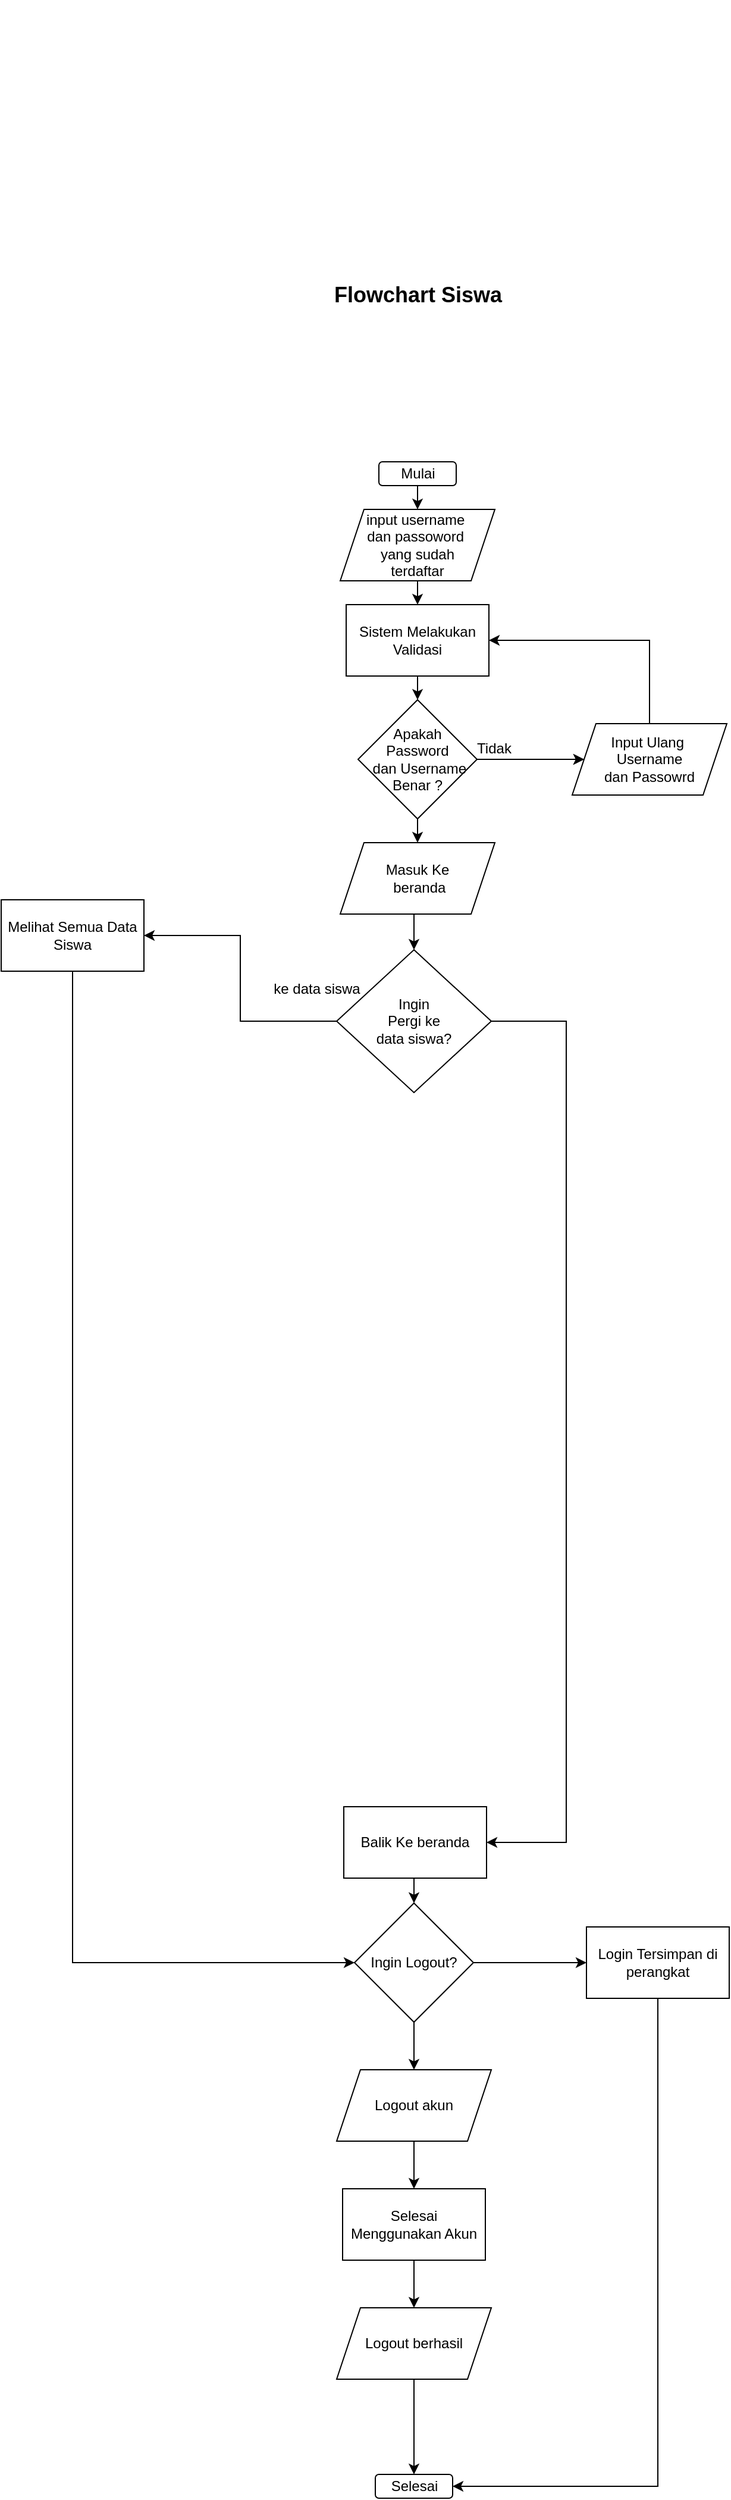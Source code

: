 <mxfile version="23.1.5" type="device">
  <diagram name="Page-1" id="ZJziXxxdAj8SFKqpZ-4v">
    <mxGraphModel dx="1434" dy="836" grid="1" gridSize="10" guides="1" tooltips="1" connect="1" arrows="1" fold="1" page="1" pageScale="1" pageWidth="850" pageHeight="1100" background="none" math="0" shadow="0">
      <root>
        <mxCell id="0" />
        <mxCell id="1" parent="0" />
        <mxCell id="44k4_VBJVtMnTsJ_2v9P-7" style="edgeStyle=orthogonalEdgeStyle;rounded=0;orthogonalLoop=1;jettySize=auto;html=1;exitX=0.5;exitY=1;exitDx=0;exitDy=0;" parent="1" edge="1">
          <mxGeometry relative="1" as="geometry">
            <mxPoint x="440" y="210" as="sourcePoint" />
            <mxPoint x="440" y="210" as="targetPoint" />
          </mxGeometry>
        </mxCell>
        <mxCell id="44k4_VBJVtMnTsJ_2v9P-68" value="&lt;b&gt;&lt;font style=&quot;font-size: 18px;&quot;&gt;Flowchart Siswa&lt;/font&gt;&lt;/b&gt;" style="text;html=1;align=center;verticalAlign=middle;resizable=0;points=[];autosize=1;strokeColor=none;fillColor=none;" parent="1" vertex="1">
          <mxGeometry x="325" y="430" width="160" height="40" as="geometry" />
        </mxCell>
        <mxCell id="6W6a73ZQ8LbhypEmX5_w-3" value="Mulai" style="rounded=1;whiteSpace=wrap;html=1;" parent="1" vertex="1">
          <mxGeometry x="372.5" y="590" width="65" height="20" as="geometry" />
        </mxCell>
        <mxCell id="kdsUeCvhNcCIAWtushqa-12" style="edgeStyle=orthogonalEdgeStyle;rounded=0;orthogonalLoop=1;jettySize=auto;html=1;exitX=0.5;exitY=1;exitDx=0;exitDy=0;entryX=0.5;entryY=0;entryDx=0;entryDy=0;" parent="1" target="kdsUeCvhNcCIAWtushqa-11" edge="1">
          <mxGeometry relative="1" as="geometry">
            <mxPoint x="405" y="610" as="sourcePoint" />
          </mxGeometry>
        </mxCell>
        <mxCell id="kdsUeCvhNcCIAWtushqa-14" style="edgeStyle=orthogonalEdgeStyle;rounded=0;orthogonalLoop=1;jettySize=auto;html=1;exitX=0.5;exitY=1;exitDx=0;exitDy=0;entryX=0.5;entryY=0;entryDx=0;entryDy=0;" parent="1" source="kdsUeCvhNcCIAWtushqa-11" target="kdsUeCvhNcCIAWtushqa-13" edge="1">
          <mxGeometry relative="1" as="geometry" />
        </mxCell>
        <mxCell id="kdsUeCvhNcCIAWtushqa-11" value="input username&amp;nbsp;&lt;br&gt;dan passoword&amp;nbsp;&lt;br&gt;yang sudah&lt;br&gt;terdaftar" style="shape=parallelogram;perimeter=parallelogramPerimeter;whiteSpace=wrap;html=1;fixedSize=1;" parent="1" vertex="1">
          <mxGeometry x="340" y="630" width="130" height="60" as="geometry" />
        </mxCell>
        <mxCell id="kdsUeCvhNcCIAWtushqa-16" style="edgeStyle=orthogonalEdgeStyle;rounded=0;orthogonalLoop=1;jettySize=auto;html=1;exitX=0.5;exitY=1;exitDx=0;exitDy=0;entryX=0.5;entryY=0;entryDx=0;entryDy=0;" parent="1" source="kdsUeCvhNcCIAWtushqa-13" target="kdsUeCvhNcCIAWtushqa-15" edge="1">
          <mxGeometry relative="1" as="geometry" />
        </mxCell>
        <mxCell id="kdsUeCvhNcCIAWtushqa-13" value="Sistem Melakukan&lt;br&gt;Validasi" style="rounded=0;whiteSpace=wrap;html=1;" parent="1" vertex="1">
          <mxGeometry x="345" y="710" width="120" height="60" as="geometry" />
        </mxCell>
        <mxCell id="kdsUeCvhNcCIAWtushqa-18" style="edgeStyle=orthogonalEdgeStyle;rounded=0;orthogonalLoop=1;jettySize=auto;html=1;exitX=1;exitY=0.5;exitDx=0;exitDy=0;entryX=0;entryY=0.5;entryDx=0;entryDy=0;" parent="1" source="kdsUeCvhNcCIAWtushqa-15" target="kdsUeCvhNcCIAWtushqa-17" edge="1">
          <mxGeometry relative="1" as="geometry" />
        </mxCell>
        <mxCell id="kdsUeCvhNcCIAWtushqa-21" value="" style="edgeStyle=orthogonalEdgeStyle;rounded=0;orthogonalLoop=1;jettySize=auto;html=1;" parent="1" source="kdsUeCvhNcCIAWtushqa-15" target="kdsUeCvhNcCIAWtushqa-17" edge="1">
          <mxGeometry relative="1" as="geometry" />
        </mxCell>
        <mxCell id="kdsUeCvhNcCIAWtushqa-24" style="edgeStyle=orthogonalEdgeStyle;rounded=0;orthogonalLoop=1;jettySize=auto;html=1;exitX=0.5;exitY=1;exitDx=0;exitDy=0;entryX=0.5;entryY=0;entryDx=0;entryDy=0;" parent="1" source="kdsUeCvhNcCIAWtushqa-15" target="kdsUeCvhNcCIAWtushqa-23" edge="1">
          <mxGeometry relative="1" as="geometry" />
        </mxCell>
        <mxCell id="kdsUeCvhNcCIAWtushqa-15" value="Apakah &lt;br&gt;Password&lt;br&gt;&amp;nbsp;dan Username Benar ?" style="rhombus;whiteSpace=wrap;html=1;" parent="1" vertex="1">
          <mxGeometry x="355" y="790" width="100" height="100" as="geometry" />
        </mxCell>
        <mxCell id="kdsUeCvhNcCIAWtushqa-28" style="edgeStyle=orthogonalEdgeStyle;rounded=0;orthogonalLoop=1;jettySize=auto;html=1;exitX=0.5;exitY=0;exitDx=0;exitDy=0;entryX=1;entryY=0.5;entryDx=0;entryDy=0;" parent="1" source="kdsUeCvhNcCIAWtushqa-17" target="kdsUeCvhNcCIAWtushqa-13" edge="1">
          <mxGeometry relative="1" as="geometry" />
        </mxCell>
        <mxCell id="kdsUeCvhNcCIAWtushqa-17" value="Input Ulang&amp;nbsp;&lt;br&gt;Username&lt;br&gt;dan Passowrd" style="shape=parallelogram;perimeter=parallelogramPerimeter;whiteSpace=wrap;html=1;fixedSize=1;" parent="1" vertex="1">
          <mxGeometry x="535" y="810" width="130" height="60" as="geometry" />
        </mxCell>
        <mxCell id="kdsUeCvhNcCIAWtushqa-22" value="Tidak" style="text;html=1;align=center;verticalAlign=middle;resizable=0;points=[];autosize=1;strokeColor=none;fillColor=none;" parent="1" vertex="1">
          <mxGeometry x="443.5" y="816" width="50" height="30" as="geometry" />
        </mxCell>
        <mxCell id="kdsUeCvhNcCIAWtushqa-157" style="edgeStyle=orthogonalEdgeStyle;rounded=0;orthogonalLoop=1;jettySize=auto;html=1;exitX=0.5;exitY=1;exitDx=0;exitDy=0;entryX=0.5;entryY=0;entryDx=0;entryDy=0;" parent="1" source="kdsUeCvhNcCIAWtushqa-23" target="kdsUeCvhNcCIAWtushqa-84" edge="1">
          <mxGeometry relative="1" as="geometry" />
        </mxCell>
        <mxCell id="kdsUeCvhNcCIAWtushqa-23" value="Masuk Ke&lt;br&gt;&amp;nbsp;beranda&lt;br&gt;" style="shape=parallelogram;perimeter=parallelogramPerimeter;whiteSpace=wrap;html=1;fixedSize=1;" parent="1" vertex="1">
          <mxGeometry x="340" y="910" width="130" height="60" as="geometry" />
        </mxCell>
        <mxCell id="dmqerHIZrJYt-3_xud9O-1" style="edgeStyle=orthogonalEdgeStyle;rounded=0;orthogonalLoop=1;jettySize=auto;html=1;exitX=0.5;exitY=1;exitDx=0;exitDy=0;entryX=0;entryY=0.5;entryDx=0;entryDy=0;" parent="1" source="kdsUeCvhNcCIAWtushqa-36" target="kdsUeCvhNcCIAWtushqa-174" edge="1">
          <mxGeometry relative="1" as="geometry" />
        </mxCell>
        <mxCell id="kdsUeCvhNcCIAWtushqa-36" value="Melihat Semua Data Siswa" style="rounded=0;whiteSpace=wrap;html=1;" parent="1" vertex="1">
          <mxGeometry x="55" y="958" width="120" height="60" as="geometry" />
        </mxCell>
        <mxCell id="kdsUeCvhNcCIAWtushqa-63" value="Selesai" style="rounded=1;whiteSpace=wrap;html=1;" parent="1" vertex="1">
          <mxGeometry x="369.5" y="2281" width="65" height="20" as="geometry" />
        </mxCell>
        <mxCell id="WFt0wJc1yhr76dDyX-Xj-3" style="edgeStyle=orthogonalEdgeStyle;rounded=0;orthogonalLoop=1;jettySize=auto;html=1;exitX=0;exitY=0.5;exitDx=0;exitDy=0;entryX=1;entryY=0.5;entryDx=0;entryDy=0;" parent="1" source="kdsUeCvhNcCIAWtushqa-84" target="kdsUeCvhNcCIAWtushqa-36" edge="1">
          <mxGeometry relative="1" as="geometry" />
        </mxCell>
        <mxCell id="WFt0wJc1yhr76dDyX-Xj-8" style="edgeStyle=orthogonalEdgeStyle;rounded=0;orthogonalLoop=1;jettySize=auto;html=1;exitX=1;exitY=0.5;exitDx=0;exitDy=0;entryX=1;entryY=0.5;entryDx=0;entryDy=0;" parent="1" source="kdsUeCvhNcCIAWtushqa-84" target="WFt0wJc1yhr76dDyX-Xj-5" edge="1">
          <mxGeometry relative="1" as="geometry">
            <Array as="points">
              <mxPoint x="530" y="1060" />
              <mxPoint x="530" y="1750" />
            </Array>
          </mxGeometry>
        </mxCell>
        <mxCell id="kdsUeCvhNcCIAWtushqa-84" value="Ingin &lt;br&gt;Pergi ke &lt;br&gt;data siswa?" style="rhombus;whiteSpace=wrap;html=1;" parent="1" vertex="1">
          <mxGeometry x="337" y="1000" width="130" height="120" as="geometry" />
        </mxCell>
        <mxCell id="kdsUeCvhNcCIAWtushqa-179" style="edgeStyle=orthogonalEdgeStyle;rounded=0;orthogonalLoop=1;jettySize=auto;html=1;exitX=0.5;exitY=1;exitDx=0;exitDy=0;entryX=0.5;entryY=0;entryDx=0;entryDy=0;" parent="1" source="kdsUeCvhNcCIAWtushqa-148" target="kdsUeCvhNcCIAWtushqa-154" edge="1">
          <mxGeometry relative="1" as="geometry" />
        </mxCell>
        <mxCell id="kdsUeCvhNcCIAWtushqa-148" value="Selesai &lt;br&gt;Menggunakan Akun" style="rounded=0;whiteSpace=wrap;html=1;" parent="1" vertex="1">
          <mxGeometry x="342" y="2041" width="120" height="60" as="geometry" />
        </mxCell>
        <mxCell id="kdsUeCvhNcCIAWtushqa-177" style="edgeStyle=orthogonalEdgeStyle;rounded=0;orthogonalLoop=1;jettySize=auto;html=1;exitX=0.5;exitY=1;exitDx=0;exitDy=0;entryX=0.5;entryY=0;entryDx=0;entryDy=0;" parent="1" source="kdsUeCvhNcCIAWtushqa-133" target="kdsUeCvhNcCIAWtushqa-148" edge="1">
          <mxGeometry relative="1" as="geometry" />
        </mxCell>
        <mxCell id="kdsUeCvhNcCIAWtushqa-133" value="Logout akun" style="shape=parallelogram;perimeter=parallelogramPerimeter;whiteSpace=wrap;html=1;fixedSize=1;" parent="1" vertex="1">
          <mxGeometry x="337" y="1941" width="130" height="60" as="geometry" />
        </mxCell>
        <mxCell id="kdsUeCvhNcCIAWtushqa-180" style="edgeStyle=orthogonalEdgeStyle;rounded=0;orthogonalLoop=1;jettySize=auto;html=1;exitX=0.5;exitY=1;exitDx=0;exitDy=0;entryX=0.5;entryY=0;entryDx=0;entryDy=0;" parent="1" source="kdsUeCvhNcCIAWtushqa-154" target="kdsUeCvhNcCIAWtushqa-63" edge="1">
          <mxGeometry relative="1" as="geometry" />
        </mxCell>
        <mxCell id="kdsUeCvhNcCIAWtushqa-154" value="Logout berhasil" style="shape=parallelogram;perimeter=parallelogramPerimeter;whiteSpace=wrap;html=1;fixedSize=1;" parent="1" vertex="1">
          <mxGeometry x="337" y="2141" width="130" height="60" as="geometry" />
        </mxCell>
        <mxCell id="kdsUeCvhNcCIAWtushqa-176" style="edgeStyle=orthogonalEdgeStyle;rounded=0;orthogonalLoop=1;jettySize=auto;html=1;exitX=0.5;exitY=1;exitDx=0;exitDy=0;" parent="1" source="kdsUeCvhNcCIAWtushqa-174" target="kdsUeCvhNcCIAWtushqa-133" edge="1">
          <mxGeometry relative="1" as="geometry" />
        </mxCell>
        <mxCell id="kdsUeCvhNcCIAWtushqa-183" style="edgeStyle=orthogonalEdgeStyle;rounded=0;orthogonalLoop=1;jettySize=auto;html=1;exitX=1;exitY=0.5;exitDx=0;exitDy=0;entryX=0;entryY=0.5;entryDx=0;entryDy=0;" parent="1" source="kdsUeCvhNcCIAWtushqa-174" target="kdsUeCvhNcCIAWtushqa-182" edge="1">
          <mxGeometry relative="1" as="geometry" />
        </mxCell>
        <mxCell id="kdsUeCvhNcCIAWtushqa-174" value="Ingin Logout?" style="rhombus;whiteSpace=wrap;html=1;" parent="1" vertex="1">
          <mxGeometry x="352" y="1801" width="100" height="100" as="geometry" />
        </mxCell>
        <mxCell id="Bq5bMNYFcgb-7JH0tZgT-1" style="edgeStyle=orthogonalEdgeStyle;rounded=0;orthogonalLoop=1;jettySize=auto;html=1;exitX=0.5;exitY=1;exitDx=0;exitDy=0;entryX=1;entryY=0.5;entryDx=0;entryDy=0;" parent="1" source="kdsUeCvhNcCIAWtushqa-182" target="kdsUeCvhNcCIAWtushqa-63" edge="1">
          <mxGeometry relative="1" as="geometry" />
        </mxCell>
        <mxCell id="kdsUeCvhNcCIAWtushqa-182" value="Login Tersimpan di perangkat" style="rounded=0;whiteSpace=wrap;html=1;" parent="1" vertex="1">
          <mxGeometry x="547" y="1821" width="120" height="60" as="geometry" />
        </mxCell>
        <mxCell id="Ahg5WquIklLAo1zQ9h0K-14" value="ke data siswa&lt;br&gt;" style="text;html=1;align=center;verticalAlign=middle;resizable=0;points=[];autosize=1;strokeColor=none;fillColor=none;" parent="1" vertex="1">
          <mxGeometry x="270" y="1018" width="100" height="30" as="geometry" />
        </mxCell>
        <mxCell id="WFt0wJc1yhr76dDyX-Xj-7" style="edgeStyle=orthogonalEdgeStyle;rounded=0;orthogonalLoop=1;jettySize=auto;html=1;exitX=0.5;exitY=1;exitDx=0;exitDy=0;entryX=0.5;entryY=0;entryDx=0;entryDy=0;" parent="1" source="WFt0wJc1yhr76dDyX-Xj-5" target="kdsUeCvhNcCIAWtushqa-174" edge="1">
          <mxGeometry relative="1" as="geometry" />
        </mxCell>
        <mxCell id="WFt0wJc1yhr76dDyX-Xj-5" value="Balik Ke beranda" style="rounded=0;whiteSpace=wrap;html=1;" parent="1" vertex="1">
          <mxGeometry x="343" y="1720" width="120" height="60" as="geometry" />
        </mxCell>
      </root>
    </mxGraphModel>
  </diagram>
</mxfile>
